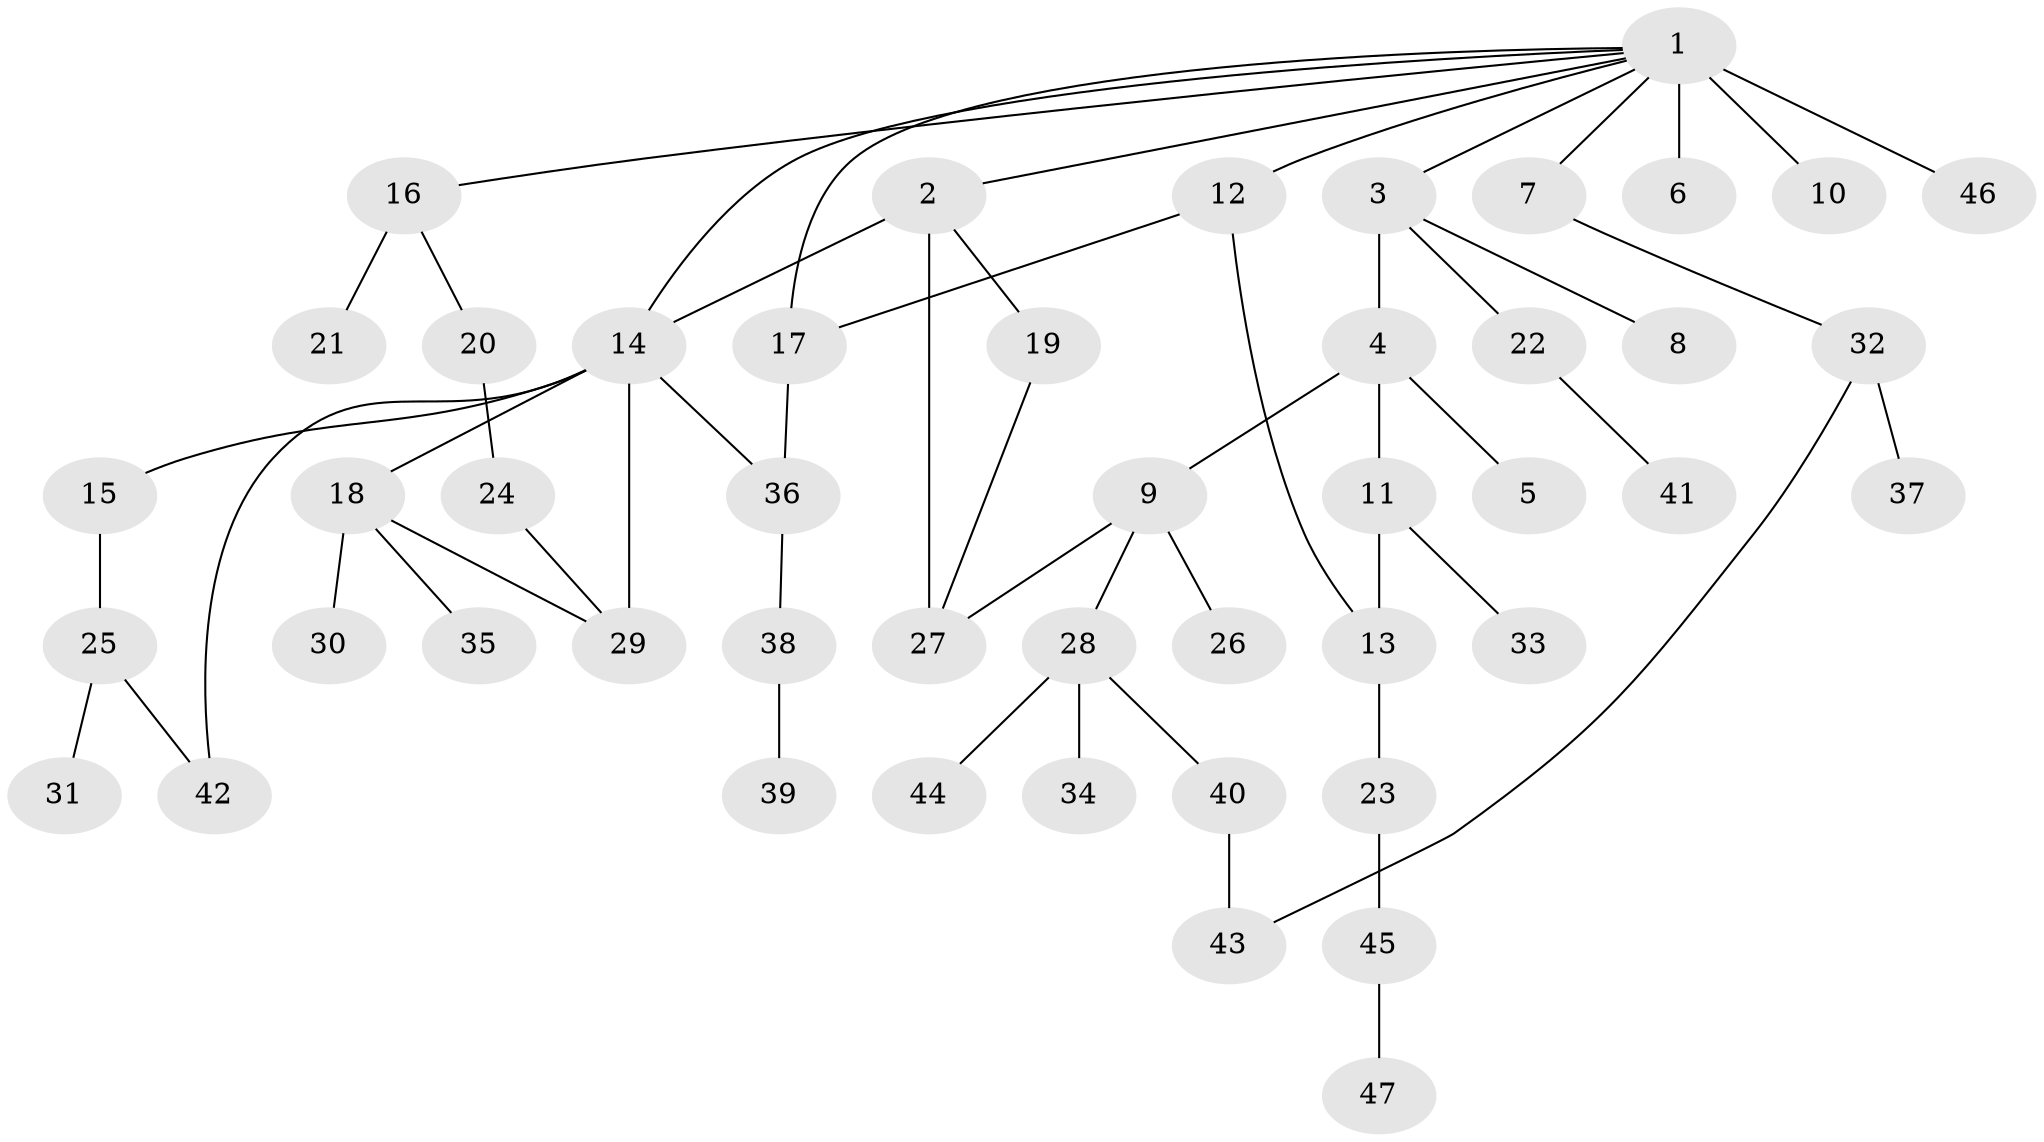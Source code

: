 // original degree distribution, {18: 0.009259259259259259, 6: 0.027777777777777776, 5: 0.05555555555555555, 2: 0.16666666666666666, 3: 0.09259259259259259, 1: 0.5925925925925926, 7: 0.009259259259259259, 9: 0.009259259259259259, 12: 0.009259259259259259, 4: 0.027777777777777776}
// Generated by graph-tools (version 1.1) at 2025/50/03/04/25 22:50:34]
// undirected, 47 vertices, 56 edges
graph export_dot {
  node [color=gray90,style=filled];
  1;
  2;
  3;
  4;
  5;
  6;
  7;
  8;
  9;
  10;
  11;
  12;
  13;
  14;
  15;
  16;
  17;
  18;
  19;
  20;
  21;
  22;
  23;
  24;
  25;
  26;
  27;
  28;
  29;
  30;
  31;
  32;
  33;
  34;
  35;
  36;
  37;
  38;
  39;
  40;
  41;
  42;
  43;
  44;
  45;
  46;
  47;
  1 -- 2 [weight=1.0];
  1 -- 3 [weight=1.0];
  1 -- 6 [weight=1.0];
  1 -- 7 [weight=1.0];
  1 -- 10 [weight=7.0];
  1 -- 12 [weight=2.0];
  1 -- 14 [weight=1.0];
  1 -- 16 [weight=1.0];
  1 -- 17 [weight=1.0];
  1 -- 46 [weight=1.0];
  2 -- 14 [weight=1.0];
  2 -- 19 [weight=1.0];
  2 -- 27 [weight=2.0];
  3 -- 4 [weight=1.0];
  3 -- 8 [weight=2.0];
  3 -- 22 [weight=1.0];
  4 -- 5 [weight=1.0];
  4 -- 9 [weight=1.0];
  4 -- 11 [weight=1.0];
  7 -- 32 [weight=1.0];
  9 -- 26 [weight=3.0];
  9 -- 27 [weight=1.0];
  9 -- 28 [weight=1.0];
  11 -- 13 [weight=6.0];
  11 -- 33 [weight=1.0];
  12 -- 13 [weight=1.0];
  12 -- 17 [weight=1.0];
  13 -- 23 [weight=1.0];
  14 -- 15 [weight=1.0];
  14 -- 18 [weight=1.0];
  14 -- 29 [weight=5.0];
  14 -- 36 [weight=1.0];
  14 -- 42 [weight=1.0];
  15 -- 25 [weight=1.0];
  16 -- 20 [weight=1.0];
  16 -- 21 [weight=2.0];
  17 -- 36 [weight=2.0];
  18 -- 29 [weight=1.0];
  18 -- 30 [weight=1.0];
  18 -- 35 [weight=1.0];
  19 -- 27 [weight=1.0];
  20 -- 24 [weight=3.0];
  22 -- 41 [weight=2.0];
  23 -- 45 [weight=1.0];
  24 -- 29 [weight=1.0];
  25 -- 31 [weight=1.0];
  25 -- 42 [weight=1.0];
  28 -- 34 [weight=2.0];
  28 -- 40 [weight=1.0];
  28 -- 44 [weight=1.0];
  32 -- 37 [weight=2.0];
  32 -- 43 [weight=1.0];
  36 -- 38 [weight=1.0];
  38 -- 39 [weight=2.0];
  40 -- 43 [weight=1.0];
  45 -- 47 [weight=1.0];
}
